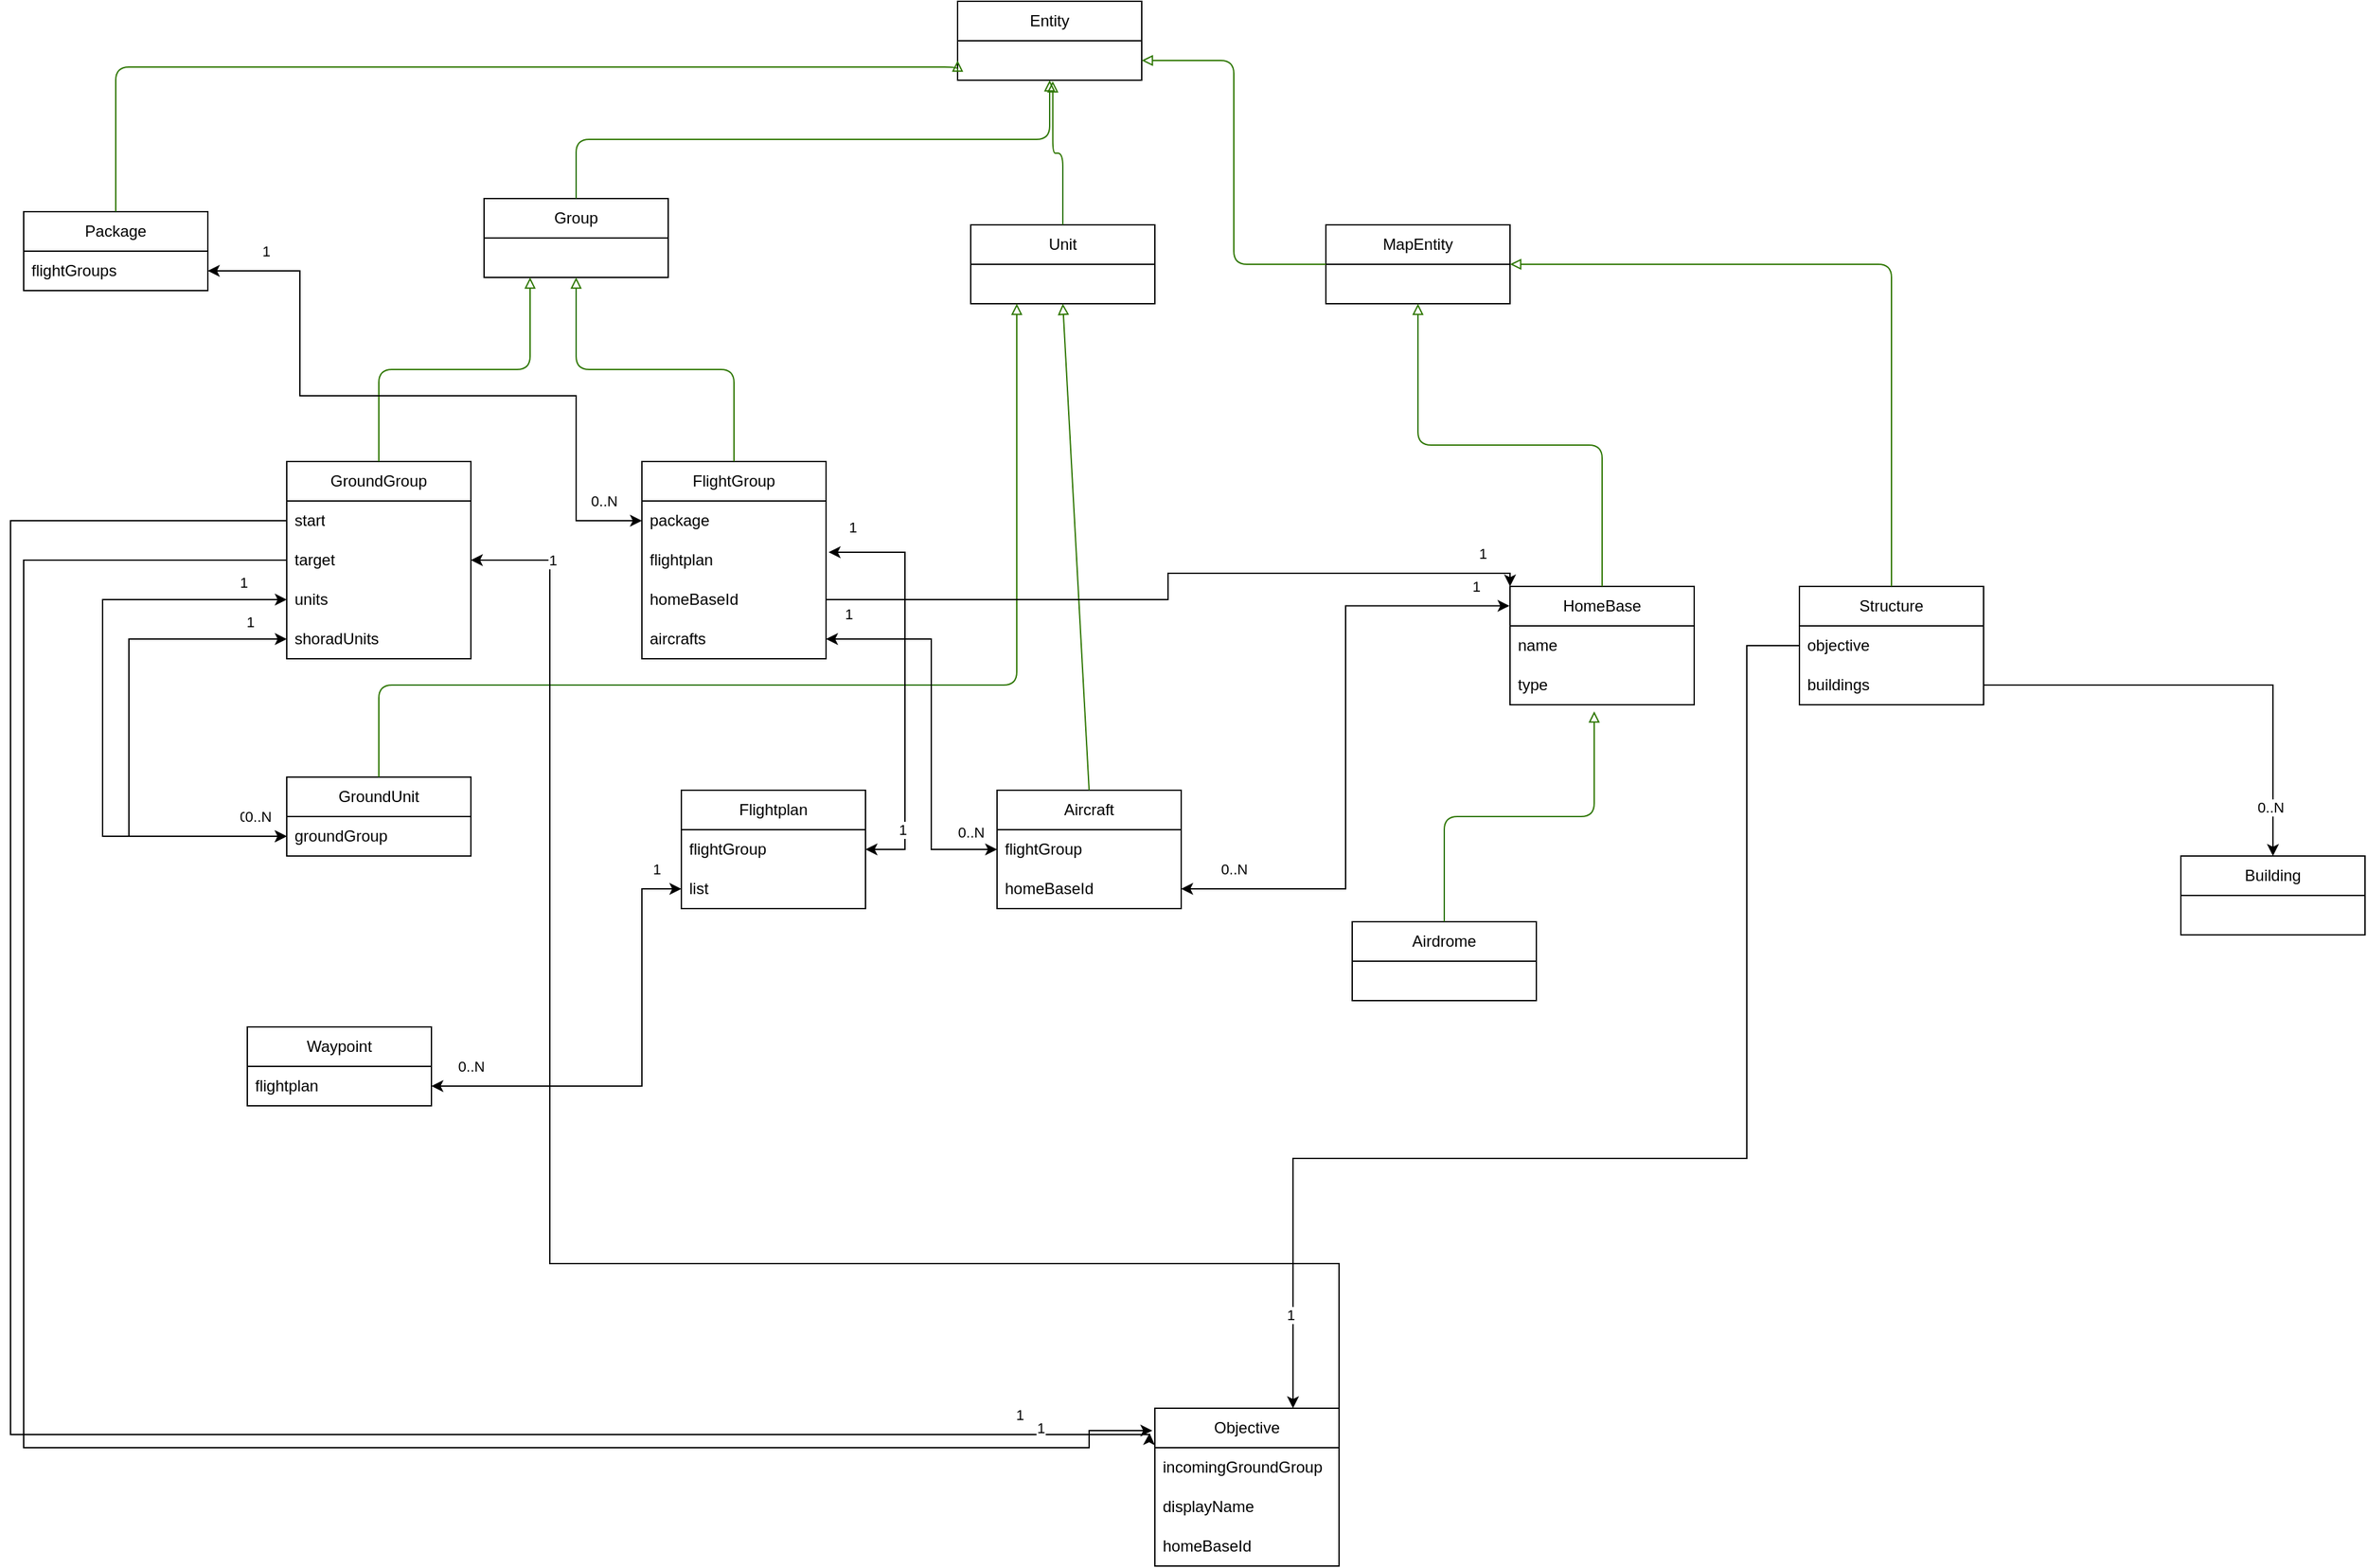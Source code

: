 <mxfile>
    <diagram name="Page-1" id="GWu5fIgmmWcpDcZVnPnU">
        <mxGraphModel dx="2350" dy="1939" grid="1" gridSize="10" guides="1" tooltips="1" connect="1" arrows="1" fold="1" page="1" pageScale="1" pageWidth="827" pageHeight="1169" math="0" shadow="0">
            <root>
                <mxCell id="0"/>
                <mxCell id="1" parent="0"/>
                <mxCell id="-nRk9jlOPsNOJjYFicYs-1" value="Aircraft" style="swimlane;fontStyle=0;childLayout=stackLayout;horizontal=1;startSize=30;horizontalStack=0;resizeParent=1;resizeParentMax=0;resizeLast=0;collapsible=1;marginBottom=0;whiteSpace=wrap;html=1;direction=east;" parent="1" vertex="1">
                    <mxGeometry x="230" y="660" width="140" height="90" as="geometry">
                        <mxRectangle x="120" y="160" width="80" height="30" as="alternateBounds"/>
                    </mxGeometry>
                </mxCell>
                <mxCell id="-nRk9jlOPsNOJjYFicYs-3" value="flightGroup" style="text;strokeColor=none;fillColor=none;align=left;verticalAlign=middle;spacingLeft=4;spacingRight=4;overflow=hidden;points=[[0,0.5],[1,0.5]];portConstraint=eastwest;rotatable=0;whiteSpace=wrap;html=1;" parent="-nRk9jlOPsNOJjYFicYs-1" vertex="1">
                    <mxGeometry y="30" width="140" height="30" as="geometry"/>
                </mxCell>
                <mxCell id="-nRk9jlOPsNOJjYFicYs-4" value="homeBaseId" style="text;strokeColor=none;fillColor=none;align=left;verticalAlign=middle;spacingLeft=4;spacingRight=4;overflow=hidden;points=[[0,0.5],[1,0.5]];portConstraint=eastwest;rotatable=0;whiteSpace=wrap;html=1;" parent="-nRk9jlOPsNOJjYFicYs-1" vertex="1">
                    <mxGeometry y="60" width="140" height="30" as="geometry"/>
                </mxCell>
                <mxCell id="-nRk9jlOPsNOJjYFicYs-5" value="HomeBase" style="swimlane;fontStyle=0;childLayout=stackLayout;horizontal=1;startSize=30;horizontalStack=0;resizeParent=1;resizeParentMax=0;resizeLast=0;collapsible=1;marginBottom=0;whiteSpace=wrap;html=1;" parent="1" vertex="1">
                    <mxGeometry x="620" y="505" width="140" height="90" as="geometry"/>
                </mxCell>
                <mxCell id="-nRk9jlOPsNOJjYFicYs-6" value="name" style="text;strokeColor=none;fillColor=none;align=left;verticalAlign=middle;spacingLeft=4;spacingRight=4;overflow=hidden;points=[[0,0.5],[1,0.5]];portConstraint=eastwest;rotatable=0;whiteSpace=wrap;html=1;" parent="-nRk9jlOPsNOJjYFicYs-5" vertex="1">
                    <mxGeometry y="30" width="140" height="30" as="geometry"/>
                </mxCell>
                <mxCell id="-nRk9jlOPsNOJjYFicYs-7" value="type" style="text;strokeColor=none;fillColor=none;align=left;verticalAlign=middle;spacingLeft=4;spacingRight=4;overflow=hidden;points=[[0,0.5],[1,0.5]];portConstraint=eastwest;rotatable=0;whiteSpace=wrap;html=1;" parent="-nRk9jlOPsNOJjYFicYs-5" vertex="1">
                    <mxGeometry y="60" width="140" height="30" as="geometry"/>
                </mxCell>
                <mxCell id="-nRk9jlOPsNOJjYFicYs-10" value="" style="endArrow=classic;startArrow=classic;html=1;rounded=0;exitX=1;exitY=0.5;exitDx=0;exitDy=0;entryX=-0.003;entryY=0.164;entryDx=0;entryDy=0;entryPerimeter=0;edgeStyle=orthogonalEdgeStyle;" parent="1" source="-nRk9jlOPsNOJjYFicYs-4" target="-nRk9jlOPsNOJjYFicYs-5" edge="1">
                    <mxGeometry width="50" height="50" relative="1" as="geometry">
                        <mxPoint x="390" y="280" as="sourcePoint"/>
                        <mxPoint x="440" y="230" as="targetPoint"/>
                    </mxGeometry>
                </mxCell>
                <mxCell id="-nRk9jlOPsNOJjYFicYs-12" value="0..N" style="edgeLabel;html=1;align=center;verticalAlign=middle;resizable=0;points=[];" parent="-nRk9jlOPsNOJjYFicYs-10" vertex="1" connectable="0">
                    <mxGeometry x="-0.842" y="1" relative="1" as="geometry">
                        <mxPoint x="3" y="-14" as="offset"/>
                    </mxGeometry>
                </mxCell>
                <mxCell id="-nRk9jlOPsNOJjYFicYs-13" value="1" style="edgeLabel;html=1;align=center;verticalAlign=middle;resizable=0;points=[];" parent="-nRk9jlOPsNOJjYFicYs-10" vertex="1" connectable="0">
                    <mxGeometry x="0.887" y="-2" relative="1" as="geometry">
                        <mxPoint y="-17" as="offset"/>
                    </mxGeometry>
                </mxCell>
                <mxCell id="2" value="Unit" style="swimlane;fontStyle=0;childLayout=stackLayout;horizontal=1;startSize=30;horizontalStack=0;resizeParent=1;resizeParentMax=0;resizeLast=0;collapsible=1;marginBottom=0;whiteSpace=wrap;html=1;" parent="1" vertex="1">
                    <mxGeometry x="210" y="230" width="140" height="60" as="geometry"/>
                </mxCell>
                <mxCell id="6" value="Entity" style="swimlane;fontStyle=0;childLayout=stackLayout;horizontal=1;startSize=30;horizontalStack=0;resizeParent=1;resizeParentMax=0;resizeLast=0;collapsible=1;marginBottom=0;whiteSpace=wrap;html=1;" parent="1" vertex="1">
                    <mxGeometry x="200" y="60" width="140" height="60" as="geometry"/>
                </mxCell>
                <mxCell id="11" value="" style="endArrow=block;html=1;endFill=0;entryX=0.517;entryY=1.027;entryDx=0;entryDy=0;entryPerimeter=0;fillColor=#60a917;strokeColor=#2D7600;exitX=0.5;exitY=0;exitDx=0;exitDy=0;edgeStyle=elbowEdgeStyle;elbow=vertical;" parent="1" source="2" edge="1">
                    <mxGeometry width="50" height="50" relative="1" as="geometry">
                        <mxPoint x="250" y="260" as="sourcePoint"/>
                        <mxPoint x="272.38" y="120.81" as="targetPoint"/>
                    </mxGeometry>
                </mxCell>
                <mxCell id="12" value="" style="endArrow=block;html=1;endFill=0;entryX=0.5;entryY=1;entryDx=0;entryDy=0;fillColor=#60a917;strokeColor=#2D7600;exitX=0.5;exitY=0;exitDx=0;exitDy=0;" parent="1" source="-nRk9jlOPsNOJjYFicYs-1" target="2" edge="1">
                    <mxGeometry width="50" height="50" relative="1" as="geometry">
                        <mxPoint x="412" y="389.19" as="sourcePoint"/>
                        <mxPoint x="414.38" y="270.0" as="targetPoint"/>
                    </mxGeometry>
                </mxCell>
                <mxCell id="13" value="Objective" style="swimlane;fontStyle=0;childLayout=stackLayout;horizontal=1;startSize=30;horizontalStack=0;resizeParent=1;resizeParentMax=0;resizeLast=0;collapsible=1;marginBottom=0;whiteSpace=wrap;html=1;direction=east;" parent="1" vertex="1">
                    <mxGeometry x="350" y="1130" width="140" height="120" as="geometry">
                        <mxRectangle x="120" y="160" width="80" height="30" as="alternateBounds"/>
                    </mxGeometry>
                </mxCell>
                <mxCell id="14" value="incomingGroundGroup" style="text;strokeColor=none;fillColor=none;align=left;verticalAlign=middle;spacingLeft=4;spacingRight=4;overflow=hidden;points=[[0,0.5],[1,0.5]];portConstraint=eastwest;rotatable=0;whiteSpace=wrap;html=1;" parent="13" vertex="1">
                    <mxGeometry y="30" width="140" height="30" as="geometry"/>
                </mxCell>
                <mxCell id="15" value="displayName" style="text;strokeColor=none;fillColor=none;align=left;verticalAlign=middle;spacingLeft=4;spacingRight=4;overflow=hidden;points=[[0,0.5],[1,0.5]];portConstraint=eastwest;rotatable=0;whiteSpace=wrap;html=1;" parent="13" vertex="1">
                    <mxGeometry y="60" width="140" height="30" as="geometry"/>
                </mxCell>
                <mxCell id="16" value="homeBaseId" style="text;strokeColor=none;fillColor=none;align=left;verticalAlign=middle;spacingLeft=4;spacingRight=4;overflow=hidden;points=[[0,0.5],[1,0.5]];portConstraint=eastwest;rotatable=0;whiteSpace=wrap;html=1;" parent="13" vertex="1">
                    <mxGeometry y="90" width="140" height="30" as="geometry"/>
                </mxCell>
                <mxCell id="17" value="Airdrome" style="swimlane;fontStyle=0;childLayout=stackLayout;horizontal=1;startSize=30;horizontalStack=0;resizeParent=1;resizeParentMax=0;resizeLast=0;collapsible=1;marginBottom=0;whiteSpace=wrap;html=1;direction=east;" parent="1" vertex="1">
                    <mxGeometry x="500" y="760" width="140" height="60" as="geometry">
                        <mxRectangle x="120" y="160" width="80" height="30" as="alternateBounds"/>
                    </mxGeometry>
                </mxCell>
                <mxCell id="21" value="" style="endArrow=block;html=1;endFill=0;fillColor=#60a917;strokeColor=#2D7600;exitX=0.5;exitY=0;exitDx=0;exitDy=0;entryX=0.457;entryY=1.167;entryDx=0;entryDy=0;entryPerimeter=0;edgeStyle=elbowEdgeStyle;elbow=vertical;" parent="1" edge="1" target="-nRk9jlOPsNOJjYFicYs-7" source="17">
                    <mxGeometry width="50" height="50" relative="1" as="geometry">
                        <mxPoint x="560" y="695" as="sourcePoint"/>
                        <mxPoint x="580" y="640" as="targetPoint"/>
                    </mxGeometry>
                </mxCell>
                <mxCell id="22" value="Building" style="swimlane;fontStyle=0;childLayout=stackLayout;horizontal=1;startSize=30;horizontalStack=0;resizeParent=1;resizeParentMax=0;resizeLast=0;collapsible=1;marginBottom=0;whiteSpace=wrap;html=1;direction=east;" vertex="1" parent="1">
                    <mxGeometry x="1130" y="710" width="140" height="60" as="geometry">
                        <mxRectangle x="120" y="160" width="80" height="30" as="alternateBounds"/>
                    </mxGeometry>
                </mxCell>
                <mxCell id="26" value="Group" style="swimlane;fontStyle=0;childLayout=stackLayout;horizontal=1;startSize=30;horizontalStack=0;resizeParent=1;resizeParentMax=0;resizeLast=0;collapsible=1;marginBottom=0;whiteSpace=wrap;html=1;" vertex="1" parent="1">
                    <mxGeometry x="-160" y="210" width="140" height="60" as="geometry"/>
                </mxCell>
                <mxCell id="27" value="" style="endArrow=block;html=1;endFill=0;entryX=0.5;entryY=1;entryDx=0;entryDy=0;fillColor=#60a917;strokeColor=#2D7600;exitX=0.5;exitY=0;exitDx=0;exitDy=0;edgeStyle=elbowEdgeStyle;elbow=vertical;" edge="1" parent="1" source="26" target="6">
                    <mxGeometry width="50" height="50" relative="1" as="geometry">
                        <mxPoint x="280" y="240" as="sourcePoint"/>
                        <mxPoint x="282.38" y="130.81" as="targetPoint"/>
                    </mxGeometry>
                </mxCell>
                <mxCell id="28" value="FlightGroup" style="swimlane;fontStyle=0;childLayout=stackLayout;horizontal=1;startSize=30;horizontalStack=0;resizeParent=1;resizeParentMax=0;resizeLast=0;collapsible=1;marginBottom=0;whiteSpace=wrap;html=1;direction=east;" vertex="1" parent="1">
                    <mxGeometry x="-40" y="410" width="140" height="150" as="geometry">
                        <mxRectangle x="120" y="160" width="80" height="30" as="alternateBounds"/>
                    </mxGeometry>
                </mxCell>
                <mxCell id="29" value="package" style="text;strokeColor=none;fillColor=none;align=left;verticalAlign=middle;spacingLeft=4;spacingRight=4;overflow=hidden;points=[[0,0.5],[1,0.5]];portConstraint=eastwest;rotatable=0;whiteSpace=wrap;html=1;" vertex="1" parent="28">
                    <mxGeometry y="30" width="140" height="30" as="geometry"/>
                </mxCell>
                <mxCell id="30" value="flightplan" style="text;strokeColor=none;fillColor=none;align=left;verticalAlign=middle;spacingLeft=4;spacingRight=4;overflow=hidden;points=[[0,0.5],[1,0.5]];portConstraint=eastwest;rotatable=0;whiteSpace=wrap;html=1;" vertex="1" parent="28">
                    <mxGeometry y="60" width="140" height="30" as="geometry"/>
                </mxCell>
                <mxCell id="76" style="text;strokeColor=none;fillColor=none;align=left;verticalAlign=middle;spacingLeft=4;spacingRight=4;overflow=hidden;points=[[0,0.5],[1,0.5]];portConstraint=eastwest;rotatable=0;whiteSpace=wrap;html=1;" vertex="1" parent="28">
                    <mxGeometry y="90" width="140" height="30" as="geometry"/>
                </mxCell>
                <mxCell id="77" value="aircrafts" style="text;strokeColor=none;fillColor=none;align=left;verticalAlign=middle;spacingLeft=4;spacingRight=4;overflow=hidden;points=[[0,0.5],[1,0.5]];portConstraint=eastwest;rotatable=0;whiteSpace=wrap;html=1;" vertex="1" parent="28">
                    <mxGeometry y="120" width="140" height="30" as="geometry"/>
                </mxCell>
                <mxCell id="32" value="" style="endArrow=block;html=1;endFill=0;entryX=0.5;entryY=1;entryDx=0;entryDy=0;fillColor=#60a917;strokeColor=#2D7600;exitX=0.5;exitY=0;exitDx=0;exitDy=0;edgeStyle=elbowEdgeStyle;elbow=vertical;" edge="1" parent="1" source="28" target="26">
                    <mxGeometry width="50" height="50" relative="1" as="geometry">
                        <mxPoint x="-80" y="240" as="sourcePoint"/>
                        <mxPoint x="280" y="130" as="targetPoint"/>
                    </mxGeometry>
                </mxCell>
                <mxCell id="33" value="Flightplan" style="swimlane;fontStyle=0;childLayout=stackLayout;horizontal=1;startSize=30;horizontalStack=0;resizeParent=1;resizeParentMax=0;resizeLast=0;collapsible=1;marginBottom=0;whiteSpace=wrap;html=1;direction=east;" vertex="1" parent="1">
                    <mxGeometry x="-10" y="660" width="140" height="90" as="geometry">
                        <mxRectangle x="120" y="160" width="80" height="30" as="alternateBounds"/>
                    </mxGeometry>
                </mxCell>
                <mxCell id="34" value="flightGroup" style="text;strokeColor=none;fillColor=none;align=left;verticalAlign=middle;spacingLeft=4;spacingRight=4;overflow=hidden;points=[[0,0.5],[1,0.5]];portConstraint=eastwest;rotatable=0;whiteSpace=wrap;html=1;" vertex="1" parent="33">
                    <mxGeometry y="30" width="140" height="30" as="geometry"/>
                </mxCell>
                <mxCell id="35" value="list" style="text;strokeColor=none;fillColor=none;align=left;verticalAlign=middle;spacingLeft=4;spacingRight=4;overflow=hidden;points=[[0,0.5],[1,0.5]];portConstraint=eastwest;rotatable=0;whiteSpace=wrap;html=1;" vertex="1" parent="33">
                    <mxGeometry y="60" width="140" height="30" as="geometry"/>
                </mxCell>
                <mxCell id="37" value="GroundGroup" style="swimlane;fontStyle=0;childLayout=stackLayout;horizontal=1;startSize=30;horizontalStack=0;resizeParent=1;resizeParentMax=0;resizeLast=0;collapsible=1;marginBottom=0;whiteSpace=wrap;html=1;direction=east;" vertex="1" parent="1">
                    <mxGeometry x="-310" y="410" width="140" height="150" as="geometry">
                        <mxRectangle x="120" y="160" width="80" height="30" as="alternateBounds"/>
                    </mxGeometry>
                </mxCell>
                <mxCell id="38" value="start" style="text;strokeColor=none;fillColor=none;align=left;verticalAlign=middle;spacingLeft=4;spacingRight=4;overflow=hidden;points=[[0,0.5],[1,0.5]];portConstraint=eastwest;rotatable=0;whiteSpace=wrap;html=1;" vertex="1" parent="37">
                    <mxGeometry y="30" width="140" height="30" as="geometry"/>
                </mxCell>
                <mxCell id="39" value="target" style="text;strokeColor=none;fillColor=none;align=left;verticalAlign=middle;spacingLeft=4;spacingRight=4;overflow=hidden;points=[[0,0.5],[1,0.5]];portConstraint=eastwest;rotatable=0;whiteSpace=wrap;html=1;" vertex="1" parent="37">
                    <mxGeometry y="60" width="140" height="30" as="geometry"/>
                </mxCell>
                <mxCell id="40" value="units" style="text;strokeColor=none;fillColor=none;align=left;verticalAlign=middle;spacingLeft=4;spacingRight=4;overflow=hidden;points=[[0,0.5],[1,0.5]];portConstraint=eastwest;rotatable=0;whiteSpace=wrap;html=1;" vertex="1" parent="37">
                    <mxGeometry y="90" width="140" height="30" as="geometry"/>
                </mxCell>
                <mxCell id="82" value="shoradUnits" style="text;strokeColor=none;fillColor=none;align=left;verticalAlign=middle;spacingLeft=4;spacingRight=4;overflow=hidden;points=[[0,0.5],[1,0.5]];portConstraint=eastwest;rotatable=0;whiteSpace=wrap;html=1;" vertex="1" parent="37">
                    <mxGeometry y="120" width="140" height="30" as="geometry"/>
                </mxCell>
                <mxCell id="41" value="" style="endArrow=block;html=1;endFill=0;fillColor=#60a917;strokeColor=#2D7600;exitX=0.5;exitY=0;exitDx=0;exitDy=0;edgeStyle=elbowEdgeStyle;elbow=vertical;entryX=0.25;entryY=1;entryDx=0;entryDy=0;" edge="1" parent="1" source="37" target="26">
                    <mxGeometry width="50" height="50" relative="1" as="geometry">
                        <mxPoint x="40" y="420" as="sourcePoint"/>
                        <mxPoint x="-190" y="340" as="targetPoint"/>
                    </mxGeometry>
                </mxCell>
                <mxCell id="42" value="GroundUnit" style="swimlane;fontStyle=0;childLayout=stackLayout;horizontal=1;startSize=30;horizontalStack=0;resizeParent=1;resizeParentMax=0;resizeLast=0;collapsible=1;marginBottom=0;whiteSpace=wrap;html=1;direction=east;" vertex="1" parent="1">
                    <mxGeometry x="-310" y="650" width="140" height="60" as="geometry">
                        <mxRectangle x="120" y="160" width="80" height="30" as="alternateBounds"/>
                    </mxGeometry>
                </mxCell>
                <mxCell id="43" value="groundGroup" style="text;strokeColor=none;fillColor=none;align=left;verticalAlign=middle;spacingLeft=4;spacingRight=4;overflow=hidden;points=[[0,0.5],[1,0.5]];portConstraint=eastwest;rotatable=0;whiteSpace=wrap;html=1;" vertex="1" parent="42">
                    <mxGeometry y="30" width="140" height="30" as="geometry"/>
                </mxCell>
                <mxCell id="46" value="" style="endArrow=block;html=1;endFill=0;fillColor=#60a917;strokeColor=#2D7600;exitX=0.5;exitY=0;exitDx=0;exitDy=0;edgeStyle=elbowEdgeStyle;elbow=vertical;entryX=0.25;entryY=1;entryDx=0;entryDy=0;" edge="1" parent="1" source="42" target="2">
                    <mxGeometry width="50" height="50" relative="1" as="geometry">
                        <mxPoint x="-230" y="420" as="sourcePoint"/>
                        <mxPoint x="-115" y="280" as="targetPoint"/>
                        <Array as="points">
                            <mxPoint x="70" y="580"/>
                        </Array>
                    </mxGeometry>
                </mxCell>
                <mxCell id="47" value="Package" style="swimlane;fontStyle=0;childLayout=stackLayout;horizontal=1;startSize=30;horizontalStack=0;resizeParent=1;resizeParentMax=0;resizeLast=0;collapsible=1;marginBottom=0;whiteSpace=wrap;html=1;direction=east;" vertex="1" parent="1">
                    <mxGeometry x="-510" y="220" width="140" height="60" as="geometry">
                        <mxRectangle x="120" y="160" width="80" height="30" as="alternateBounds"/>
                    </mxGeometry>
                </mxCell>
                <mxCell id="48" value="flightGroups" style="text;strokeColor=none;fillColor=none;align=left;verticalAlign=middle;spacingLeft=4;spacingRight=4;overflow=hidden;points=[[0,0.5],[1,0.5]];portConstraint=eastwest;rotatable=0;whiteSpace=wrap;html=1;" vertex="1" parent="47">
                    <mxGeometry y="30" width="140" height="30" as="geometry"/>
                </mxCell>
                <mxCell id="51" value="" style="endArrow=block;html=1;endFill=0;entryX=0;entryY=0.75;entryDx=0;entryDy=0;fillColor=#60a917;strokeColor=#2D7600;exitX=0.5;exitY=0;exitDx=0;exitDy=0;edgeStyle=elbowEdgeStyle;elbow=vertical;" edge="1" parent="1" source="47" target="6">
                    <mxGeometry width="50" height="50" relative="1" as="geometry">
                        <mxPoint x="-80" y="220" as="sourcePoint"/>
                        <mxPoint x="280" y="130" as="targetPoint"/>
                        <Array as="points">
                            <mxPoint x="-120" y="110"/>
                        </Array>
                    </mxGeometry>
                </mxCell>
                <mxCell id="52" value="MapEntity" style="swimlane;fontStyle=0;childLayout=stackLayout;horizontal=1;startSize=30;horizontalStack=0;resizeParent=1;resizeParentMax=0;resizeLast=0;collapsible=1;marginBottom=0;whiteSpace=wrap;html=1;" vertex="1" parent="1">
                    <mxGeometry x="480" y="230" width="140" height="60" as="geometry"/>
                </mxCell>
                <mxCell id="53" value="" style="endArrow=block;html=1;endFill=0;entryX=1;entryY=0.75;entryDx=0;entryDy=0;fillColor=#60a917;strokeColor=#2D7600;edgeStyle=elbowEdgeStyle;" edge="1" parent="1" source="52" target="6">
                    <mxGeometry width="50" height="50" relative="1" as="geometry">
                        <mxPoint x="290" y="240" as="sourcePoint"/>
                        <mxPoint x="282.38" y="130.81" as="targetPoint"/>
                    </mxGeometry>
                </mxCell>
                <mxCell id="54" value="" style="endArrow=block;html=1;endFill=0;entryX=0.5;entryY=1;entryDx=0;entryDy=0;fillColor=#60a917;strokeColor=#2D7600;edgeStyle=elbowEdgeStyle;exitX=0.5;exitY=0;exitDx=0;exitDy=0;" edge="1" parent="1" source="-nRk9jlOPsNOJjYFicYs-5" target="52">
                    <mxGeometry width="50" height="50" relative="1" as="geometry">
                        <mxPoint x="490" y="270" as="sourcePoint"/>
                        <mxPoint x="350" y="115" as="targetPoint"/>
                    </mxGeometry>
                </mxCell>
                <mxCell id="55" value="Structure" style="swimlane;fontStyle=0;childLayout=stackLayout;horizontal=1;startSize=30;horizontalStack=0;resizeParent=1;resizeParentMax=0;resizeLast=0;collapsible=1;marginBottom=0;whiteSpace=wrap;html=1;" vertex="1" parent="1">
                    <mxGeometry x="840" y="505" width="140" height="90" as="geometry"/>
                </mxCell>
                <mxCell id="56" value="objective" style="text;strokeColor=none;fillColor=none;align=left;verticalAlign=middle;spacingLeft=4;spacingRight=4;overflow=hidden;points=[[0,0.5],[1,0.5]];portConstraint=eastwest;rotatable=0;whiteSpace=wrap;html=1;" vertex="1" parent="55">
                    <mxGeometry y="30" width="140" height="30" as="geometry"/>
                </mxCell>
                <mxCell id="57" value="buildings" style="text;strokeColor=none;fillColor=none;align=left;verticalAlign=middle;spacingLeft=4;spacingRight=4;overflow=hidden;points=[[0,0.5],[1,0.5]];portConstraint=eastwest;rotatable=0;whiteSpace=wrap;html=1;" vertex="1" parent="55">
                    <mxGeometry y="60" width="140" height="30" as="geometry"/>
                </mxCell>
                <mxCell id="58" value="" style="endArrow=block;html=1;endFill=0;entryX=1;entryY=0.5;entryDx=0;entryDy=0;fillColor=#60a917;strokeColor=#2D7600;edgeStyle=elbowEdgeStyle;exitX=0.5;exitY=0;exitDx=0;exitDy=0;" edge="1" parent="1" source="55" target="52">
                    <mxGeometry width="50" height="50" relative="1" as="geometry">
                        <mxPoint x="700" y="515" as="sourcePoint"/>
                        <mxPoint x="560" y="300" as="targetPoint"/>
                        <Array as="points">
                            <mxPoint x="910" y="390"/>
                        </Array>
                    </mxGeometry>
                </mxCell>
                <mxCell id="59" value="Waypoint" style="swimlane;fontStyle=0;childLayout=stackLayout;horizontal=1;startSize=30;horizontalStack=0;resizeParent=1;resizeParentMax=0;resizeLast=0;collapsible=1;marginBottom=0;whiteSpace=wrap;html=1;direction=east;" vertex="1" parent="1">
                    <mxGeometry x="-340" y="840" width="140" height="60" as="geometry">
                        <mxRectangle x="120" y="160" width="80" height="30" as="alternateBounds"/>
                    </mxGeometry>
                </mxCell>
                <mxCell id="60" value="flightplan" style="text;strokeColor=none;fillColor=none;align=left;verticalAlign=middle;spacingLeft=4;spacingRight=4;overflow=hidden;points=[[0,0.5],[1,0.5]];portConstraint=eastwest;rotatable=0;whiteSpace=wrap;html=1;" vertex="1" parent="59">
                    <mxGeometry y="30" width="140" height="30" as="geometry"/>
                </mxCell>
                <mxCell id="64" value="" style="endArrow=classic;startArrow=classic;html=1;rounded=0;exitX=1;exitY=0.5;exitDx=0;exitDy=0;entryX=0;entryY=0.5;entryDx=0;entryDy=0;edgeStyle=orthogonalEdgeStyle;" edge="1" parent="1" source="48" target="29">
                    <mxGeometry width="50" height="50" relative="1" as="geometry">
                        <mxPoint x="350" y="775" as="sourcePoint"/>
                        <mxPoint x="629.58" y="529.76" as="targetPoint"/>
                        <Array as="points">
                            <mxPoint x="-300" y="265"/>
                            <mxPoint x="-300" y="360"/>
                            <mxPoint x="-90" y="360"/>
                            <mxPoint x="-90" y="455"/>
                        </Array>
                    </mxGeometry>
                </mxCell>
                <mxCell id="65" value="1" style="edgeLabel;html=1;align=center;verticalAlign=middle;resizable=0;points=[];" vertex="1" connectable="0" parent="64">
                    <mxGeometry x="-0.842" y="1" relative="1" as="geometry">
                        <mxPoint x="3" y="-14" as="offset"/>
                    </mxGeometry>
                </mxCell>
                <mxCell id="66" value="0..N" style="edgeLabel;html=1;align=center;verticalAlign=middle;resizable=0;points=[];" vertex="1" connectable="0" parent="64">
                    <mxGeometry x="0.887" y="-2" relative="1" as="geometry">
                        <mxPoint y="-17" as="offset"/>
                    </mxGeometry>
                </mxCell>
                <mxCell id="67" value="" style="endArrow=classic;startArrow=classic;html=1;rounded=0;exitX=1;exitY=0.5;exitDx=0;exitDy=0;entryX=1.014;entryY=0.3;entryDx=0;entryDy=0;entryPerimeter=0;edgeStyle=orthogonalEdgeStyle;" edge="1" parent="1" source="34" target="30">
                    <mxGeometry width="50" height="50" relative="1" as="geometry">
                        <mxPoint x="350" y="775" as="sourcePoint"/>
                        <mxPoint x="629.58" y="529.76" as="targetPoint"/>
                        <Array as="points">
                            <mxPoint x="160" y="705"/>
                            <mxPoint x="160" y="479"/>
                        </Array>
                    </mxGeometry>
                </mxCell>
                <mxCell id="68" value="1" style="edgeLabel;html=1;align=center;verticalAlign=middle;resizable=0;points=[];" vertex="1" connectable="0" parent="67">
                    <mxGeometry x="-0.842" y="1" relative="1" as="geometry">
                        <mxPoint x="3" y="-14" as="offset"/>
                    </mxGeometry>
                </mxCell>
                <mxCell id="69" value="1" style="edgeLabel;html=1;align=center;verticalAlign=middle;resizable=0;points=[];" vertex="1" connectable="0" parent="67">
                    <mxGeometry x="0.887" y="-2" relative="1" as="geometry">
                        <mxPoint y="-17" as="offset"/>
                    </mxGeometry>
                </mxCell>
                <mxCell id="70" value="" style="endArrow=classic;startArrow=classic;html=1;rounded=0;exitX=1;exitY=0.5;exitDx=0;exitDy=0;entryX=0;entryY=0.5;entryDx=0;entryDy=0;edgeStyle=orthogonalEdgeStyle;" edge="1" parent="1" source="60" target="35">
                    <mxGeometry width="50" height="50" relative="1" as="geometry">
                        <mxPoint x="140" y="715" as="sourcePoint"/>
                        <mxPoint x="111.96" y="489" as="targetPoint"/>
                        <Array as="points">
                            <mxPoint x="-40" y="885"/>
                            <mxPoint x="-40" y="735"/>
                        </Array>
                    </mxGeometry>
                </mxCell>
                <mxCell id="71" value="0..N" style="edgeLabel;html=1;align=center;verticalAlign=middle;resizable=0;points=[];" vertex="1" connectable="0" parent="70">
                    <mxGeometry x="-0.842" y="1" relative="1" as="geometry">
                        <mxPoint x="3" y="-14" as="offset"/>
                    </mxGeometry>
                </mxCell>
                <mxCell id="72" value="1" style="edgeLabel;html=1;align=center;verticalAlign=middle;resizable=0;points=[];" vertex="1" connectable="0" parent="70">
                    <mxGeometry x="0.887" y="-2" relative="1" as="geometry">
                        <mxPoint y="-17" as="offset"/>
                    </mxGeometry>
                </mxCell>
                <mxCell id="73" value="" style="endArrow=classic;startArrow=none;html=1;rounded=0;exitX=1;exitY=0.5;exitDx=0;exitDy=0;entryX=0;entryY=0;entryDx=0;entryDy=0;edgeStyle=orthogonalEdgeStyle;startFill=0;" edge="1" parent="1" source="31" target="-nRk9jlOPsNOJjYFicYs-5">
                    <mxGeometry width="50" height="50" relative="1" as="geometry">
                        <mxPoint x="350" y="775" as="sourcePoint"/>
                        <mxPoint x="629.58" y="529.76" as="targetPoint"/>
                    </mxGeometry>
                </mxCell>
                <mxCell id="75" value="1" style="edgeLabel;html=1;align=center;verticalAlign=middle;resizable=0;points=[];" vertex="1" connectable="0" parent="73">
                    <mxGeometry x="0.887" y="-2" relative="1" as="geometry">
                        <mxPoint y="-17" as="offset"/>
                    </mxGeometry>
                </mxCell>
                <mxCell id="31" value="homeBaseId" style="text;strokeColor=none;fillColor=none;align=left;verticalAlign=middle;spacingLeft=4;spacingRight=4;overflow=hidden;points=[[0,0.5],[1,0.5]];portConstraint=eastwest;rotatable=0;whiteSpace=wrap;html=1;" vertex="1" parent="1">
                    <mxGeometry x="-40" y="500" width="140" height="30" as="geometry"/>
                </mxCell>
                <mxCell id="79" value="" style="endArrow=classic;startArrow=classic;html=1;rounded=0;exitX=0;exitY=0.5;exitDx=0;exitDy=0;entryX=1;entryY=0.5;entryDx=0;entryDy=0;edgeStyle=orthogonalEdgeStyle;" edge="1" parent="1" source="-nRk9jlOPsNOJjYFicYs-3" target="77">
                    <mxGeometry width="50" height="50" relative="1" as="geometry">
                        <mxPoint x="140" y="715" as="sourcePoint"/>
                        <mxPoint x="111.96" y="489" as="targetPoint"/>
                        <Array as="points">
                            <mxPoint x="180" y="705"/>
                            <mxPoint x="180" y="545"/>
                        </Array>
                    </mxGeometry>
                </mxCell>
                <mxCell id="80" value="0..N" style="edgeLabel;html=1;align=center;verticalAlign=middle;resizable=0;points=[];" vertex="1" connectable="0" parent="79">
                    <mxGeometry x="-0.842" y="1" relative="1" as="geometry">
                        <mxPoint x="3" y="-14" as="offset"/>
                    </mxGeometry>
                </mxCell>
                <mxCell id="81" value="1" style="edgeLabel;html=1;align=center;verticalAlign=middle;resizable=0;points=[];" vertex="1" connectable="0" parent="79">
                    <mxGeometry x="0.887" y="-2" relative="1" as="geometry">
                        <mxPoint y="-17" as="offset"/>
                    </mxGeometry>
                </mxCell>
                <mxCell id="83" value="" style="endArrow=classic;startArrow=classic;html=1;rounded=0;exitX=0;exitY=0.5;exitDx=0;exitDy=0;entryX=0;entryY=0.5;entryDx=0;entryDy=0;edgeStyle=orthogonalEdgeStyle;" edge="1" parent="1" source="40" target="43">
                    <mxGeometry width="50" height="50" relative="1" as="geometry">
                        <mxPoint x="-630" y="560" as="sourcePoint"/>
                        <mxPoint x="-300" y="750" as="targetPoint"/>
                        <Array as="points">
                            <mxPoint x="-450" y="515"/>
                            <mxPoint x="-450" y="695"/>
                        </Array>
                    </mxGeometry>
                </mxCell>
                <mxCell id="84" value="1" style="edgeLabel;html=1;align=center;verticalAlign=middle;resizable=0;points=[];" vertex="1" connectable="0" parent="83">
                    <mxGeometry x="-0.842" y="1" relative="1" as="geometry">
                        <mxPoint x="3" y="-14" as="offset"/>
                    </mxGeometry>
                </mxCell>
                <mxCell id="85" value="0..N" style="edgeLabel;html=1;align=center;verticalAlign=middle;resizable=0;points=[];" vertex="1" connectable="0" parent="83">
                    <mxGeometry x="0.887" y="-2" relative="1" as="geometry">
                        <mxPoint y="-17" as="offset"/>
                    </mxGeometry>
                </mxCell>
                <mxCell id="86" value="" style="endArrow=classic;startArrow=classic;html=1;rounded=0;exitX=0;exitY=0.5;exitDx=0;exitDy=0;entryX=0;entryY=0.5;entryDx=0;entryDy=0;edgeStyle=orthogonalEdgeStyle;" edge="1" parent="1" source="82" target="43">
                    <mxGeometry width="50" height="50" relative="1" as="geometry">
                        <mxPoint x="-300" y="525" as="sourcePoint"/>
                        <mxPoint x="-300" y="705" as="targetPoint"/>
                        <Array as="points">
                            <mxPoint x="-430" y="545"/>
                            <mxPoint x="-430" y="695"/>
                        </Array>
                    </mxGeometry>
                </mxCell>
                <mxCell id="87" value="1" style="edgeLabel;html=1;align=center;verticalAlign=middle;resizable=0;points=[];" vertex="1" connectable="0" parent="86">
                    <mxGeometry x="-0.842" y="1" relative="1" as="geometry">
                        <mxPoint x="3" y="-14" as="offset"/>
                    </mxGeometry>
                </mxCell>
                <mxCell id="88" value="0..N" style="edgeLabel;html=1;align=center;verticalAlign=middle;resizable=0;points=[];" vertex="1" connectable="0" parent="86">
                    <mxGeometry x="0.887" y="-2" relative="1" as="geometry">
                        <mxPoint y="-17" as="offset"/>
                    </mxGeometry>
                </mxCell>
                <mxCell id="89" value="" style="endArrow=classic;startArrow=none;html=1;rounded=0;exitX=0;exitY=0.5;exitDx=0;exitDy=0;entryX=-0.029;entryY=0.158;entryDx=0;entryDy=0;edgeStyle=orthogonalEdgeStyle;startFill=0;entryPerimeter=0;" edge="1" parent="1" source="38" target="13">
                    <mxGeometry width="50" height="50" relative="1" as="geometry">
                        <mxPoint x="-300" y="525" as="sourcePoint"/>
                        <mxPoint x="-300" y="705" as="targetPoint"/>
                        <Array as="points">
                            <mxPoint x="-520" y="455"/>
                            <mxPoint x="-520" y="1150"/>
                            <mxPoint x="346" y="1150"/>
                        </Array>
                    </mxGeometry>
                </mxCell>
                <mxCell id="91" value="1" style="edgeLabel;html=1;align=center;verticalAlign=middle;resizable=0;points=[];" vertex="1" connectable="0" parent="89">
                    <mxGeometry x="0.887" y="-2" relative="1" as="geometry">
                        <mxPoint y="-17" as="offset"/>
                    </mxGeometry>
                </mxCell>
                <mxCell id="92" value="" style="endArrow=classic;startArrow=none;html=1;rounded=0;exitX=0;exitY=0.5;exitDx=0;exitDy=0;entryX=-0.014;entryY=0.142;entryDx=0;entryDy=0;edgeStyle=orthogonalEdgeStyle;startFill=0;entryPerimeter=0;" edge="1" parent="1" source="39" target="13">
                    <mxGeometry width="50" height="50" relative="1" as="geometry">
                        <mxPoint x="-300" y="465" as="sourcePoint"/>
                        <mxPoint x="355.94" y="1158.96" as="targetPoint"/>
                        <Array as="points">
                            <mxPoint x="-510" y="485"/>
                            <mxPoint x="-510" y="1160"/>
                            <mxPoint x="300" y="1160"/>
                            <mxPoint x="300" y="1147"/>
                        </Array>
                    </mxGeometry>
                </mxCell>
                <mxCell id="93" value="1" style="edgeLabel;html=1;align=center;verticalAlign=middle;resizable=0;points=[];" vertex="1" connectable="0" parent="92">
                    <mxGeometry x="0.887" y="-2" relative="1" as="geometry">
                        <mxPoint y="-17" as="offset"/>
                    </mxGeometry>
                </mxCell>
                <mxCell id="94" value="" style="endArrow=classic;startArrow=none;html=1;rounded=0;exitX=1;exitY=0.5;exitDx=0;exitDy=0;edgeStyle=orthogonalEdgeStyle;startFill=0;" edge="1" parent="1" source="14" target="37">
                    <mxGeometry width="50" height="50" relative="1" as="geometry">
                        <mxPoint x="-300" y="495" as="sourcePoint"/>
                        <mxPoint x="358.04" y="1157.04" as="targetPoint"/>
                        <Array as="points">
                            <mxPoint x="490" y="1020"/>
                            <mxPoint x="-110" y="1020"/>
                            <mxPoint x="-110" y="485"/>
                        </Array>
                    </mxGeometry>
                </mxCell>
                <mxCell id="95" value="1" style="edgeLabel;html=1;align=center;verticalAlign=middle;resizable=0;points=[];" vertex="1" connectable="0" parent="94">
                    <mxGeometry x="0.887" y="-2" relative="1" as="geometry">
                        <mxPoint y="-17" as="offset"/>
                    </mxGeometry>
                </mxCell>
                <mxCell id="96" value="" style="endArrow=classic;startArrow=none;html=1;rounded=0;edgeStyle=orthogonalEdgeStyle;startFill=0;exitX=0;exitY=0.5;exitDx=0;exitDy=0;entryX=0.75;entryY=0;entryDx=0;entryDy=0;" edge="1" parent="1" source="56" target="13">
                    <mxGeometry width="50" height="50" relative="1" as="geometry">
                        <mxPoint x="520" y="850" as="sourcePoint"/>
                        <mxPoint x="500" y="1330" as="targetPoint"/>
                        <Array as="points">
                            <mxPoint x="800" y="550"/>
                            <mxPoint x="800" y="940"/>
                            <mxPoint x="455" y="940"/>
                        </Array>
                    </mxGeometry>
                </mxCell>
                <mxCell id="97" value="1" style="edgeLabel;html=1;align=center;verticalAlign=middle;resizable=0;points=[];" vertex="1" connectable="0" parent="96">
                    <mxGeometry x="0.887" y="-2" relative="1" as="geometry">
                        <mxPoint y="-17" as="offset"/>
                    </mxGeometry>
                </mxCell>
                <mxCell id="99" value="" style="endArrow=classic;startArrow=none;html=1;rounded=0;edgeStyle=orthogonalEdgeStyle;startFill=0;exitX=1;exitY=0.5;exitDx=0;exitDy=0;entryX=0.5;entryY=0;entryDx=0;entryDy=0;" edge="1" parent="1" source="57" target="22">
                    <mxGeometry width="50" height="50" relative="1" as="geometry">
                        <mxPoint x="850" y="560" as="sourcePoint"/>
                        <mxPoint x="465" y="1140.0" as="targetPoint"/>
                        <Array as="points">
                            <mxPoint x="1200" y="580"/>
                        </Array>
                    </mxGeometry>
                </mxCell>
                <mxCell id="100" value="0..N" style="edgeLabel;html=1;align=center;verticalAlign=middle;resizable=0;points=[];" vertex="1" connectable="0" parent="99">
                    <mxGeometry x="0.887" y="-2" relative="1" as="geometry">
                        <mxPoint y="-17" as="offset"/>
                    </mxGeometry>
                </mxCell>
            </root>
        </mxGraphModel>
    </diagram>
</mxfile>